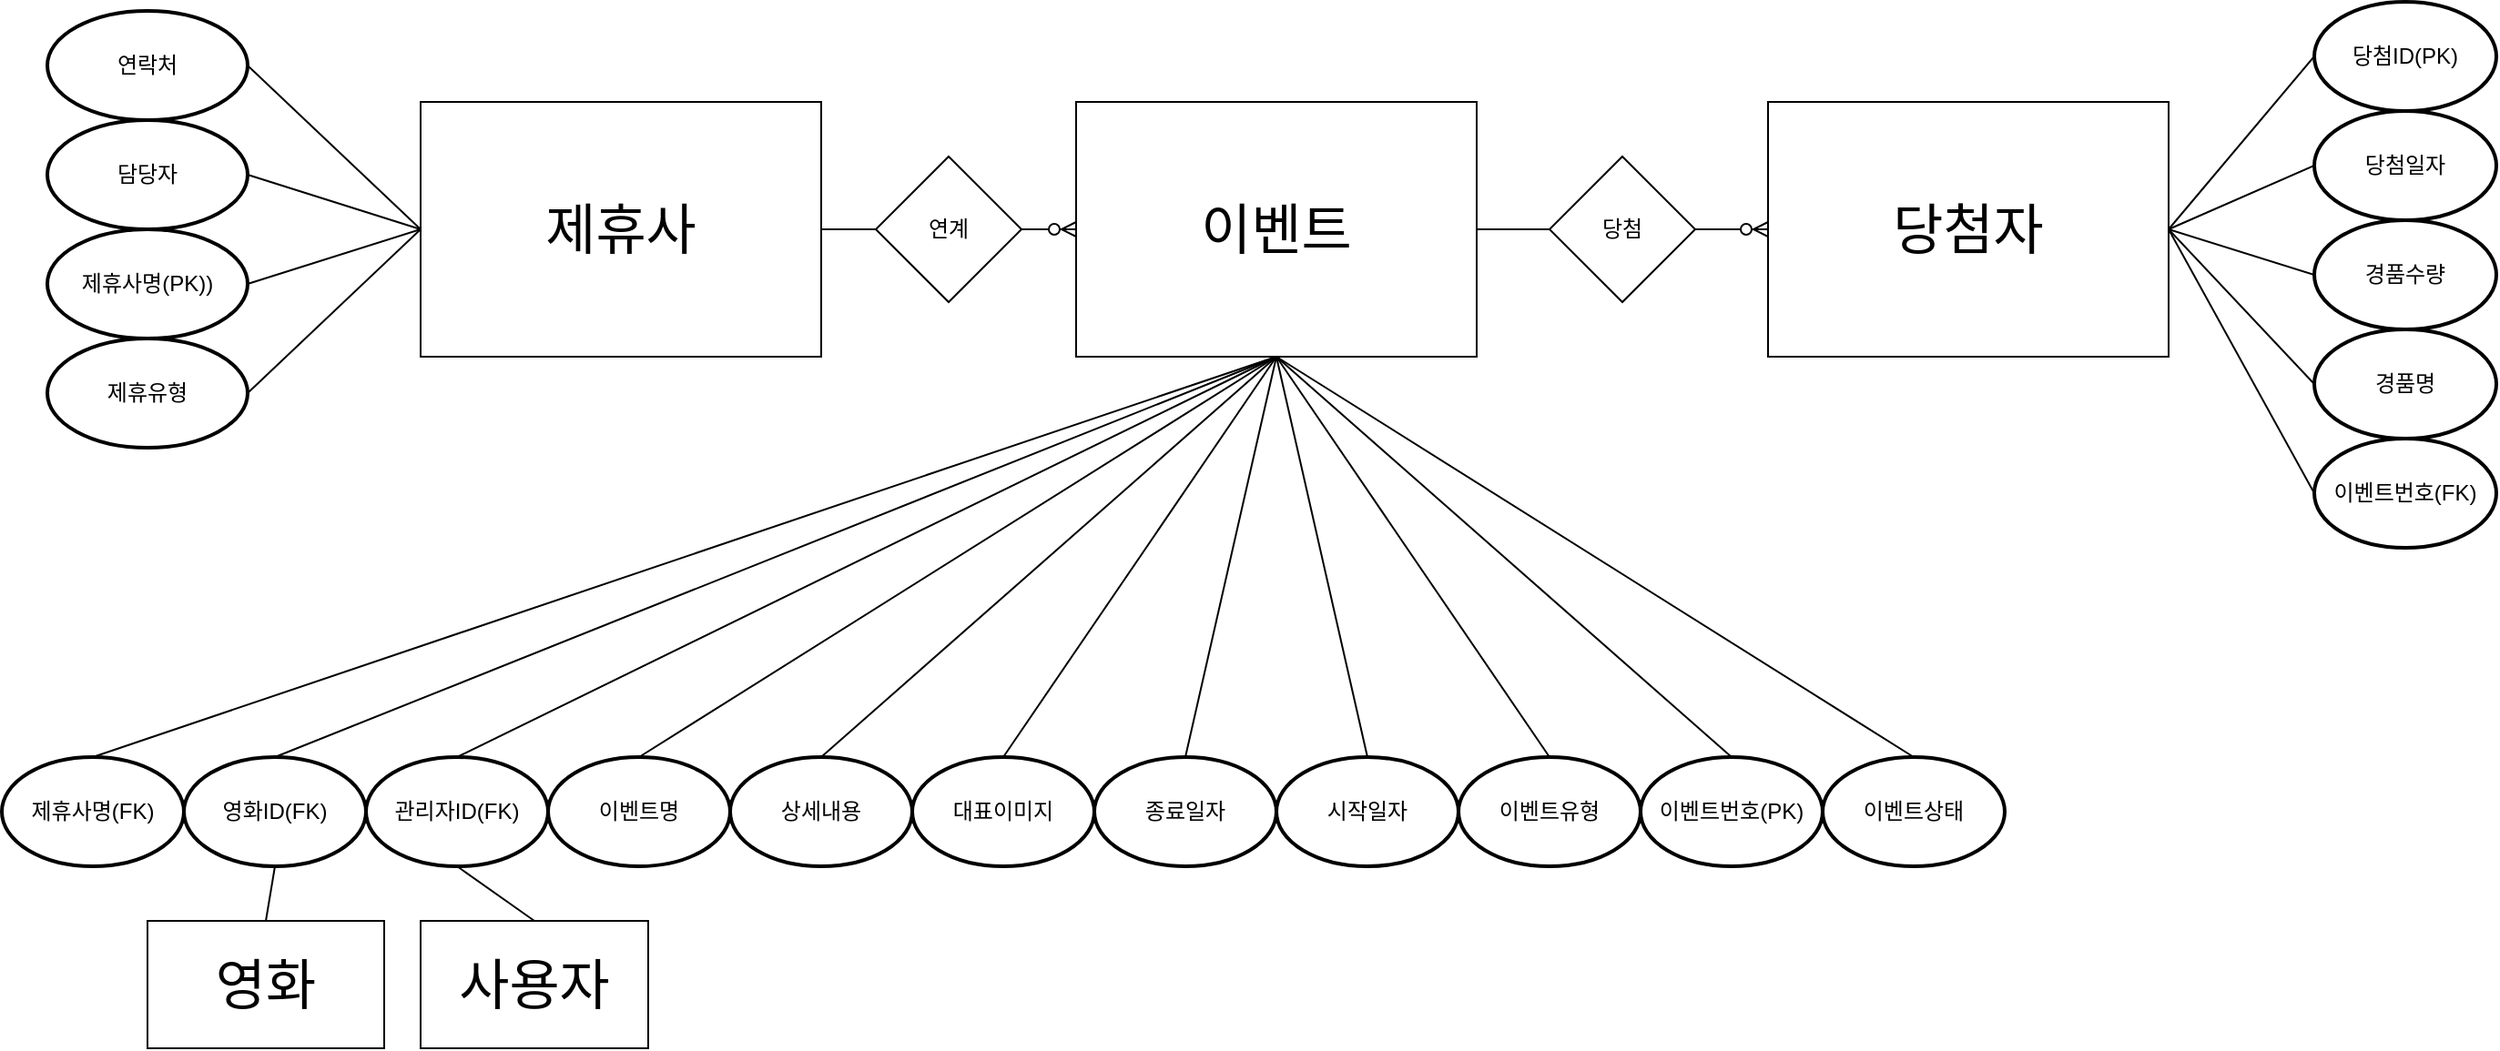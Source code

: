 <mxfile version="28.2.8">
  <diagram name="페이지-1" id="HVuBv9hH7h0T0q9abSWi">
    <mxGraphModel dx="4805" dy="1680" grid="1" gridSize="10" guides="1" tooltips="1" connect="1" arrows="1" fold="1" page="1" pageScale="1" pageWidth="827" pageHeight="1169" math="0" shadow="0">
      <root>
        <mxCell id="0" />
        <mxCell id="1" parent="0" />
        <mxCell id="j-JWN3iHQjOqYSGqvCPs-36" value="이벤트" style="rounded=0;whiteSpace=wrap;html=1;fontSize=30;" parent="1" vertex="1">
          <mxGeometry x="-880" y="295" width="220" height="140" as="geometry" />
        </mxCell>
        <mxCell id="Fow3iS3sr-om2UNAMFGq-1" value="당첨자" style="rounded=0;whiteSpace=wrap;html=1;fontSize=30;" parent="1" vertex="1">
          <mxGeometry x="-500" y="295" width="220" height="140" as="geometry" />
        </mxCell>
        <mxCell id="Fow3iS3sr-om2UNAMFGq-2" value="제휴사" style="rounded=0;whiteSpace=wrap;html=1;fontSize=30;" parent="1" vertex="1">
          <mxGeometry x="-1240" y="295" width="220" height="140" as="geometry" />
        </mxCell>
        <mxCell id="Fow3iS3sr-om2UNAMFGq-5" value="" style="edgeStyle=entityRelationEdgeStyle;fontSize=12;html=1;endArrow=ERzeroToMany;endFill=1;rounded=0;exitX=1;exitY=0.5;exitDx=0;exitDy=0;entryX=0;entryY=0.5;entryDx=0;entryDy=0;" parent="1" source="Fow3iS3sr-om2UNAMFGq-2" target="j-JWN3iHQjOqYSGqvCPs-36" edge="1">
          <mxGeometry width="100" height="100" relative="1" as="geometry">
            <mxPoint x="-610" y="415" as="sourcePoint" />
            <mxPoint x="-510" y="315" as="targetPoint" />
          </mxGeometry>
        </mxCell>
        <mxCell id="Fow3iS3sr-om2UNAMFGq-6" value="" style="edgeStyle=entityRelationEdgeStyle;fontSize=12;html=1;endArrow=ERzeroToMany;endFill=1;rounded=0;exitX=1;exitY=0.5;exitDx=0;exitDy=0;entryX=0;entryY=0.5;entryDx=0;entryDy=0;" parent="1" source="Fow3iS3sr-om2UNAMFGq-45" target="Fow3iS3sr-om2UNAMFGq-1" edge="1">
          <mxGeometry width="100" height="100" relative="1" as="geometry">
            <mxPoint x="-610" y="415" as="sourcePoint" />
            <mxPoint x="-510" y="315" as="targetPoint" />
          </mxGeometry>
        </mxCell>
        <mxCell id="Fow3iS3sr-om2UNAMFGq-7" value="이벤트번호(PK)" style="strokeWidth=2;html=1;shape=mxgraph.flowchart.start_1;whiteSpace=wrap;" parent="1" vertex="1">
          <mxGeometry x="-570" y="655" width="100" height="60" as="geometry" />
        </mxCell>
        <mxCell id="Fow3iS3sr-om2UNAMFGq-8" value="이벤트명" style="strokeWidth=2;html=1;shape=mxgraph.flowchart.start_1;whiteSpace=wrap;" parent="1" vertex="1">
          <mxGeometry x="-1170" y="655" width="100" height="60" as="geometry" />
        </mxCell>
        <mxCell id="Fow3iS3sr-om2UNAMFGq-9" value="이벤트유형" style="strokeWidth=2;html=1;shape=mxgraph.flowchart.start_1;whiteSpace=wrap;" parent="1" vertex="1">
          <mxGeometry x="-670" y="655" width="100" height="60" as="geometry" />
        </mxCell>
        <mxCell id="Fow3iS3sr-om2UNAMFGq-10" value="종료일자" style="strokeWidth=2;html=1;shape=mxgraph.flowchart.start_1;whiteSpace=wrap;" parent="1" vertex="1">
          <mxGeometry x="-870" y="655" width="100" height="60" as="geometry" />
        </mxCell>
        <mxCell id="Fow3iS3sr-om2UNAMFGq-11" value="시작일자" style="strokeWidth=2;html=1;shape=mxgraph.flowchart.start_1;whiteSpace=wrap;" parent="1" vertex="1">
          <mxGeometry x="-770" y="655" width="100" height="60" as="geometry" />
        </mxCell>
        <mxCell id="Fow3iS3sr-om2UNAMFGq-12" value="이벤트상태" style="strokeWidth=2;html=1;shape=mxgraph.flowchart.start_1;whiteSpace=wrap;" parent="1" vertex="1">
          <mxGeometry x="-470" y="655" width="100" height="60" as="geometry" />
        </mxCell>
        <mxCell id="Fow3iS3sr-om2UNAMFGq-13" value="상세내용" style="strokeWidth=2;html=1;shape=mxgraph.flowchart.start_1;whiteSpace=wrap;" parent="1" vertex="1">
          <mxGeometry x="-1070" y="655" width="100" height="60" as="geometry" />
        </mxCell>
        <mxCell id="Fow3iS3sr-om2UNAMFGq-14" value="대표이미지" style="strokeWidth=2;html=1;shape=mxgraph.flowchart.start_1;whiteSpace=wrap;" parent="1" vertex="1">
          <mxGeometry x="-970" y="655" width="100" height="60" as="geometry" />
        </mxCell>
        <mxCell id="Fow3iS3sr-om2UNAMFGq-15" value="영화ID(FK)" style="strokeWidth=2;html=1;shape=mxgraph.flowchart.start_1;whiteSpace=wrap;" parent="1" vertex="1">
          <mxGeometry x="-1370" y="655" width="100" height="60" as="geometry" />
        </mxCell>
        <mxCell id="Fow3iS3sr-om2UNAMFGq-16" value="제휴사명(FK)" style="strokeWidth=2;html=1;shape=mxgraph.flowchart.start_1;whiteSpace=wrap;" parent="1" vertex="1">
          <mxGeometry x="-1470" y="655" width="100" height="60" as="geometry" />
        </mxCell>
        <mxCell id="Fow3iS3sr-om2UNAMFGq-17" value="관리자ID(FK)" style="strokeWidth=2;html=1;shape=mxgraph.flowchart.start_1;whiteSpace=wrap;" parent="1" vertex="1">
          <mxGeometry x="-1270" y="655" width="100" height="60" as="geometry" />
        </mxCell>
        <mxCell id="Fow3iS3sr-om2UNAMFGq-18" value="" style="endArrow=none;html=1;rounded=0;exitX=0.5;exitY=0;exitDx=0;exitDy=0;exitPerimeter=0;entryX=0.5;entryY=1;entryDx=0;entryDy=0;" parent="1" source="Fow3iS3sr-om2UNAMFGq-8" target="j-JWN3iHQjOqYSGqvCPs-36" edge="1">
          <mxGeometry width="50" height="50" relative="1" as="geometry">
            <mxPoint x="-1050" y="615" as="sourcePoint" />
            <mxPoint x="-1000" y="565" as="targetPoint" />
          </mxGeometry>
        </mxCell>
        <mxCell id="Fow3iS3sr-om2UNAMFGq-19" value="" style="endArrow=none;html=1;rounded=0;exitX=0.5;exitY=0;exitDx=0;exitDy=0;exitPerimeter=0;entryX=0.5;entryY=1;entryDx=0;entryDy=0;" parent="1" source="Fow3iS3sr-om2UNAMFGq-13" target="j-JWN3iHQjOqYSGqvCPs-36" edge="1">
          <mxGeometry width="50" height="50" relative="1" as="geometry">
            <mxPoint x="-1050" y="615" as="sourcePoint" />
            <mxPoint x="-1000" y="565" as="targetPoint" />
          </mxGeometry>
        </mxCell>
        <mxCell id="Fow3iS3sr-om2UNAMFGq-20" value="" style="endArrow=none;html=1;rounded=0;exitX=0.5;exitY=0;exitDx=0;exitDy=0;exitPerimeter=0;entryX=0.5;entryY=1;entryDx=0;entryDy=0;" parent="1" source="Fow3iS3sr-om2UNAMFGq-14" target="j-JWN3iHQjOqYSGqvCPs-36" edge="1">
          <mxGeometry width="50" height="50" relative="1" as="geometry">
            <mxPoint x="-850" y="925" as="sourcePoint" />
            <mxPoint x="-560" y="705" as="targetPoint" />
          </mxGeometry>
        </mxCell>
        <mxCell id="Fow3iS3sr-om2UNAMFGq-21" value="" style="endArrow=none;html=1;rounded=0;exitX=0.5;exitY=0;exitDx=0;exitDy=0;exitPerimeter=0;entryX=0.5;entryY=1;entryDx=0;entryDy=0;" parent="1" source="Fow3iS3sr-om2UNAMFGq-10" target="j-JWN3iHQjOqYSGqvCPs-36" edge="1">
          <mxGeometry width="50" height="50" relative="1" as="geometry">
            <mxPoint x="-730" y="805" as="sourcePoint" />
            <mxPoint x="-440" y="585" as="targetPoint" />
          </mxGeometry>
        </mxCell>
        <mxCell id="Fow3iS3sr-om2UNAMFGq-22" value="" style="endArrow=none;html=1;rounded=0;exitX=0.5;exitY=0;exitDx=0;exitDy=0;exitPerimeter=0;entryX=0.5;entryY=1;entryDx=0;entryDy=0;" parent="1" source="Fow3iS3sr-om2UNAMFGq-11" target="j-JWN3iHQjOqYSGqvCPs-36" edge="1">
          <mxGeometry width="50" height="50" relative="1" as="geometry">
            <mxPoint x="-630" y="825" as="sourcePoint" />
            <mxPoint x="-340" y="605" as="targetPoint" />
          </mxGeometry>
        </mxCell>
        <mxCell id="Fow3iS3sr-om2UNAMFGq-23" value="" style="endArrow=none;html=1;rounded=0;exitX=0.5;exitY=0;exitDx=0;exitDy=0;exitPerimeter=0;entryX=0.5;entryY=1;entryDx=0;entryDy=0;" parent="1" source="Fow3iS3sr-om2UNAMFGq-9" target="j-JWN3iHQjOqYSGqvCPs-36" edge="1">
          <mxGeometry width="50" height="50" relative="1" as="geometry">
            <mxPoint x="-630" y="825" as="sourcePoint" />
            <mxPoint x="-340" y="605" as="targetPoint" />
          </mxGeometry>
        </mxCell>
        <mxCell id="Fow3iS3sr-om2UNAMFGq-24" value="" style="endArrow=none;html=1;rounded=0;exitX=0.5;exitY=0;exitDx=0;exitDy=0;exitPerimeter=0;" parent="1" source="Fow3iS3sr-om2UNAMFGq-7" edge="1">
          <mxGeometry width="50" height="50" relative="1" as="geometry">
            <mxPoint x="-540" y="915" as="sourcePoint" />
            <mxPoint x="-770" y="435" as="targetPoint" />
          </mxGeometry>
        </mxCell>
        <mxCell id="Fow3iS3sr-om2UNAMFGq-25" value="" style="endArrow=none;html=1;rounded=0;exitX=0.5;exitY=0;exitDx=0;exitDy=0;exitPerimeter=0;entryX=0.5;entryY=1;entryDx=0;entryDy=0;" parent="1" source="Fow3iS3sr-om2UNAMFGq-12" target="j-JWN3iHQjOqYSGqvCPs-36" edge="1">
          <mxGeometry width="50" height="50" relative="1" as="geometry">
            <mxPoint x="-430" y="885" as="sourcePoint" />
            <mxPoint x="-140" y="665" as="targetPoint" />
          </mxGeometry>
        </mxCell>
        <mxCell id="Fow3iS3sr-om2UNAMFGq-26" value="제휴사명(PK))" style="strokeWidth=2;html=1;shape=mxgraph.flowchart.start_1;whiteSpace=wrap;" parent="1" vertex="1">
          <mxGeometry x="-1445" y="365" width="110" height="60" as="geometry" />
        </mxCell>
        <mxCell id="Fow3iS3sr-om2UNAMFGq-27" value="제휴유형" style="strokeWidth=2;html=1;shape=mxgraph.flowchart.start_1;whiteSpace=wrap;" parent="1" vertex="1">
          <mxGeometry x="-1445" y="425" width="110" height="60" as="geometry" />
        </mxCell>
        <mxCell id="Fow3iS3sr-om2UNAMFGq-28" value="연락처" style="strokeWidth=2;html=1;shape=mxgraph.flowchart.start_1;whiteSpace=wrap;" parent="1" vertex="1">
          <mxGeometry x="-1445" y="245" width="110" height="60" as="geometry" />
        </mxCell>
        <mxCell id="Fow3iS3sr-om2UNAMFGq-29" value="담당자" style="strokeWidth=2;html=1;shape=mxgraph.flowchart.start_1;whiteSpace=wrap;" parent="1" vertex="1">
          <mxGeometry x="-1445" y="305" width="110" height="60" as="geometry" />
        </mxCell>
        <mxCell id="Fow3iS3sr-om2UNAMFGq-31" value="" style="endArrow=none;html=1;rounded=0;entryX=0;entryY=0.5;entryDx=0;entryDy=0;exitX=1;exitY=0.5;exitDx=0;exitDy=0;exitPerimeter=0;" parent="1" source="Fow3iS3sr-om2UNAMFGq-28" target="Fow3iS3sr-om2UNAMFGq-2" edge="1">
          <mxGeometry width="50" height="50" relative="1" as="geometry">
            <mxPoint x="-1310" y="545" as="sourcePoint" />
            <mxPoint x="-1260" y="495" as="targetPoint" />
          </mxGeometry>
        </mxCell>
        <mxCell id="Fow3iS3sr-om2UNAMFGq-32" value="" style="endArrow=none;html=1;rounded=0;entryX=0;entryY=0.5;entryDx=0;entryDy=0;exitX=1;exitY=0.5;exitDx=0;exitDy=0;exitPerimeter=0;" parent="1" source="Fow3iS3sr-om2UNAMFGq-29" target="Fow3iS3sr-om2UNAMFGq-2" edge="1">
          <mxGeometry width="50" height="50" relative="1" as="geometry">
            <mxPoint x="-1300" y="385" as="sourcePoint" />
            <mxPoint x="-1210" y="455" as="targetPoint" />
          </mxGeometry>
        </mxCell>
        <mxCell id="Fow3iS3sr-om2UNAMFGq-33" value="" style="endArrow=none;html=1;rounded=0;entryX=0;entryY=0.5;entryDx=0;entryDy=0;exitX=1;exitY=0.5;exitDx=0;exitDy=0;exitPerimeter=0;" parent="1" source="Fow3iS3sr-om2UNAMFGq-26" target="Fow3iS3sr-om2UNAMFGq-2" edge="1">
          <mxGeometry width="50" height="50" relative="1" as="geometry">
            <mxPoint x="-1260" y="435" as="sourcePoint" />
            <mxPoint x="-1170" y="505" as="targetPoint" />
          </mxGeometry>
        </mxCell>
        <mxCell id="Fow3iS3sr-om2UNAMFGq-34" value="" style="endArrow=none;html=1;rounded=0;entryX=0;entryY=0.5;entryDx=0;entryDy=0;exitX=1;exitY=0.5;exitDx=0;exitDy=0;exitPerimeter=0;" parent="1" source="Fow3iS3sr-om2UNAMFGq-27" target="Fow3iS3sr-om2UNAMFGq-2" edge="1">
          <mxGeometry width="50" height="50" relative="1" as="geometry">
            <mxPoint x="-1260" y="465" as="sourcePoint" />
            <mxPoint x="-1170" y="535" as="targetPoint" />
          </mxGeometry>
        </mxCell>
        <mxCell id="Fow3iS3sr-om2UNAMFGq-36" value="당첨ID(PK)" style="strokeWidth=2;html=1;shape=mxgraph.flowchart.start_1;whiteSpace=wrap;" parent="1" vertex="1">
          <mxGeometry x="-200" y="240" width="100" height="60" as="geometry" />
        </mxCell>
        <mxCell id="Fow3iS3sr-om2UNAMFGq-37" value="당첨일자" style="strokeWidth=2;html=1;shape=mxgraph.flowchart.start_1;whiteSpace=wrap;" parent="1" vertex="1">
          <mxGeometry x="-200" y="300" width="100" height="60" as="geometry" />
        </mxCell>
        <mxCell id="Fow3iS3sr-om2UNAMFGq-38" value="경품명" style="strokeWidth=2;html=1;shape=mxgraph.flowchart.start_1;whiteSpace=wrap;" parent="1" vertex="1">
          <mxGeometry x="-200" y="420" width="100" height="60" as="geometry" />
        </mxCell>
        <mxCell id="Fow3iS3sr-om2UNAMFGq-39" value="경품수량" style="strokeWidth=2;html=1;shape=mxgraph.flowchart.start_1;whiteSpace=wrap;" parent="1" vertex="1">
          <mxGeometry x="-200" y="360" width="100" height="60" as="geometry" />
        </mxCell>
        <mxCell id="Fow3iS3sr-om2UNAMFGq-40" value="" style="endArrow=none;html=1;rounded=0;entryX=0;entryY=0.5;entryDx=0;entryDy=0;entryPerimeter=0;exitX=1;exitY=0.5;exitDx=0;exitDy=0;" parent="1" source="Fow3iS3sr-om2UNAMFGq-1" target="Fow3iS3sr-om2UNAMFGq-38" edge="1">
          <mxGeometry width="50" height="50" relative="1" as="geometry">
            <mxPoint x="-270" y="535" as="sourcePoint" />
            <mxPoint x="-220" y="485" as="targetPoint" />
          </mxGeometry>
        </mxCell>
        <mxCell id="Fow3iS3sr-om2UNAMFGq-41" value="" style="endArrow=none;html=1;rounded=0;entryX=0;entryY=0.5;entryDx=0;entryDy=0;entryPerimeter=0;exitX=1;exitY=0.5;exitDx=0;exitDy=0;" parent="1" source="Fow3iS3sr-om2UNAMFGq-1" target="Fow3iS3sr-om2UNAMFGq-39" edge="1">
          <mxGeometry width="50" height="50" relative="1" as="geometry">
            <mxPoint x="-270" y="535" as="sourcePoint" />
            <mxPoint x="-220" y="485" as="targetPoint" />
          </mxGeometry>
        </mxCell>
        <mxCell id="Fow3iS3sr-om2UNAMFGq-42" value="" style="endArrow=none;html=1;rounded=0;entryX=0;entryY=0.5;entryDx=0;entryDy=0;entryPerimeter=0;exitX=1;exitY=0.5;exitDx=0;exitDy=0;" parent="1" source="Fow3iS3sr-om2UNAMFGq-1" target="Fow3iS3sr-om2UNAMFGq-37" edge="1">
          <mxGeometry width="50" height="50" relative="1" as="geometry">
            <mxPoint x="-270" y="535" as="sourcePoint" />
            <mxPoint x="-220" y="485" as="targetPoint" />
          </mxGeometry>
        </mxCell>
        <mxCell id="Fow3iS3sr-om2UNAMFGq-43" value="" style="endArrow=none;html=1;rounded=0;entryX=0;entryY=0.5;entryDx=0;entryDy=0;entryPerimeter=0;exitX=1;exitY=0.5;exitDx=0;exitDy=0;" parent="1" source="Fow3iS3sr-om2UNAMFGq-1" target="Fow3iS3sr-om2UNAMFGq-36" edge="1">
          <mxGeometry width="50" height="50" relative="1" as="geometry">
            <mxPoint x="-270" y="535" as="sourcePoint" />
            <mxPoint x="-220" y="485" as="targetPoint" />
          </mxGeometry>
        </mxCell>
        <mxCell id="Fow3iS3sr-om2UNAMFGq-44" value="연계" style="rhombus;whiteSpace=wrap;html=1;" parent="1" vertex="1">
          <mxGeometry x="-990" y="325" width="80" height="80" as="geometry" />
        </mxCell>
        <mxCell id="Fow3iS3sr-om2UNAMFGq-45" value="당첨" style="rhombus;whiteSpace=wrap;html=1;" parent="1" vertex="1">
          <mxGeometry x="-620" y="325" width="80" height="80" as="geometry" />
        </mxCell>
        <mxCell id="Fow3iS3sr-om2UNAMFGq-47" value="" style="endArrow=none;html=1;rounded=0;exitX=1;exitY=0.5;exitDx=0;exitDy=0;entryX=0;entryY=0.5;entryDx=0;entryDy=0;" parent="1" source="j-JWN3iHQjOqYSGqvCPs-36" target="Fow3iS3sr-om2UNAMFGq-45" edge="1">
          <mxGeometry width="50" height="50" relative="1" as="geometry">
            <mxPoint x="-670" y="365" as="sourcePoint" />
            <mxPoint x="-620" y="315" as="targetPoint" />
          </mxGeometry>
        </mxCell>
        <mxCell id="Fow3iS3sr-om2UNAMFGq-48" value="영화" style="rounded=0;whiteSpace=wrap;html=1;fontSize=30;" parent="1" vertex="1">
          <mxGeometry x="-1390" y="745" width="130" height="70" as="geometry" />
        </mxCell>
        <mxCell id="Fow3iS3sr-om2UNAMFGq-49" value="사용자" style="rounded=0;whiteSpace=wrap;html=1;fontSize=30;" parent="1" vertex="1">
          <mxGeometry x="-1240" y="745" width="125" height="70" as="geometry" />
        </mxCell>
        <mxCell id="Fow3iS3sr-om2UNAMFGq-50" value="" style="endArrow=none;html=1;rounded=0;exitX=0.5;exitY=1;exitDx=0;exitDy=0;exitPerimeter=0;entryX=0.5;entryY=0;entryDx=0;entryDy=0;" parent="1" source="Fow3iS3sr-om2UNAMFGq-15" target="Fow3iS3sr-om2UNAMFGq-48" edge="1">
          <mxGeometry width="50" height="50" relative="1" as="geometry">
            <mxPoint x="-1130" y="635" as="sourcePoint" />
            <mxPoint x="-1080" y="585" as="targetPoint" />
          </mxGeometry>
        </mxCell>
        <mxCell id="Fow3iS3sr-om2UNAMFGq-51" value="" style="endArrow=none;html=1;rounded=0;exitX=0.5;exitY=1;exitDx=0;exitDy=0;exitPerimeter=0;entryX=0.5;entryY=0;entryDx=0;entryDy=0;" parent="1" source="Fow3iS3sr-om2UNAMFGq-17" target="Fow3iS3sr-om2UNAMFGq-49" edge="1">
          <mxGeometry width="50" height="50" relative="1" as="geometry">
            <mxPoint x="-1130" y="635" as="sourcePoint" />
            <mxPoint x="-1080" y="585" as="targetPoint" />
          </mxGeometry>
        </mxCell>
        <mxCell id="Fow3iS3sr-om2UNAMFGq-53" value="" style="endArrow=none;html=1;rounded=0;exitX=0.5;exitY=0;exitDx=0;exitDy=0;exitPerimeter=0;entryX=0.5;entryY=1;entryDx=0;entryDy=0;" parent="1" source="Fow3iS3sr-om2UNAMFGq-17" target="j-JWN3iHQjOqYSGqvCPs-36" edge="1">
          <mxGeometry width="50" height="50" relative="1" as="geometry">
            <mxPoint x="-1130" y="635" as="sourcePoint" />
            <mxPoint x="-1080" y="585" as="targetPoint" />
          </mxGeometry>
        </mxCell>
        <mxCell id="Fow3iS3sr-om2UNAMFGq-54" value="" style="endArrow=none;html=1;rounded=0;exitX=0.5;exitY=0;exitDx=0;exitDy=0;exitPerimeter=0;entryX=0.5;entryY=1;entryDx=0;entryDy=0;" parent="1" source="Fow3iS3sr-om2UNAMFGq-15" target="j-JWN3iHQjOqYSGqvCPs-36" edge="1">
          <mxGeometry width="50" height="50" relative="1" as="geometry">
            <mxPoint x="-1130" y="635" as="sourcePoint" />
            <mxPoint x="-1080" y="585" as="targetPoint" />
          </mxGeometry>
        </mxCell>
        <mxCell id="Fow3iS3sr-om2UNAMFGq-55" value="" style="endArrow=none;html=1;rounded=0;exitX=0.5;exitY=0;exitDx=0;exitDy=0;exitPerimeter=0;entryX=0.5;entryY=1;entryDx=0;entryDy=0;" parent="1" source="Fow3iS3sr-om2UNAMFGq-16" target="j-JWN3iHQjOqYSGqvCPs-36" edge="1">
          <mxGeometry width="50" height="50" relative="1" as="geometry">
            <mxPoint x="-1160" y="560" as="sourcePoint" />
            <mxPoint x="-1110" y="510" as="targetPoint" />
          </mxGeometry>
        </mxCell>
        <mxCell id="Fow3iS3sr-om2UNAMFGq-56" value="이벤트번호(FK)" style="strokeWidth=2;html=1;shape=mxgraph.flowchart.start_1;whiteSpace=wrap;" parent="1" vertex="1">
          <mxGeometry x="-200" y="480" width="100" height="60" as="geometry" />
        </mxCell>
        <mxCell id="Fow3iS3sr-om2UNAMFGq-57" value="" style="endArrow=none;html=1;rounded=0;entryX=1;entryY=0.5;entryDx=0;entryDy=0;exitX=0;exitY=0.5;exitDx=0;exitDy=0;exitPerimeter=0;" parent="1" source="Fow3iS3sr-om2UNAMFGq-56" target="Fow3iS3sr-om2UNAMFGq-1" edge="1">
          <mxGeometry width="50" height="50" relative="1" as="geometry">
            <mxPoint x="-840" y="600" as="sourcePoint" />
            <mxPoint x="-790" y="550" as="targetPoint" />
          </mxGeometry>
        </mxCell>
      </root>
    </mxGraphModel>
  </diagram>
</mxfile>
